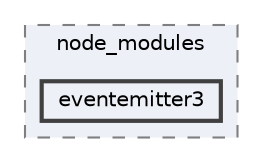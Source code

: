 digraph "pkiclassroomrescheduler/src/main/frontend/node_modules/eventemitter3"
{
 // LATEX_PDF_SIZE
  bgcolor="transparent";
  edge [fontname=Helvetica,fontsize=10,labelfontname=Helvetica,labelfontsize=10];
  node [fontname=Helvetica,fontsize=10,shape=box,height=0.2,width=0.4];
  compound=true
  subgraph clusterdir_72953eda66ccb3a2722c28e1c3e6c23b {
    graph [ bgcolor="#edf0f7", pencolor="grey50", label="node_modules", fontname=Helvetica,fontsize=10 style="filled,dashed", URL="dir_72953eda66ccb3a2722c28e1c3e6c23b.html",tooltip=""]
  dir_2bbb310e5bffa06c41d3e39cb2f2a691 [label="eventemitter3", fillcolor="#edf0f7", color="grey25", style="filled,bold", URL="dir_2bbb310e5bffa06c41d3e39cb2f2a691.html",tooltip=""];
  }
}
